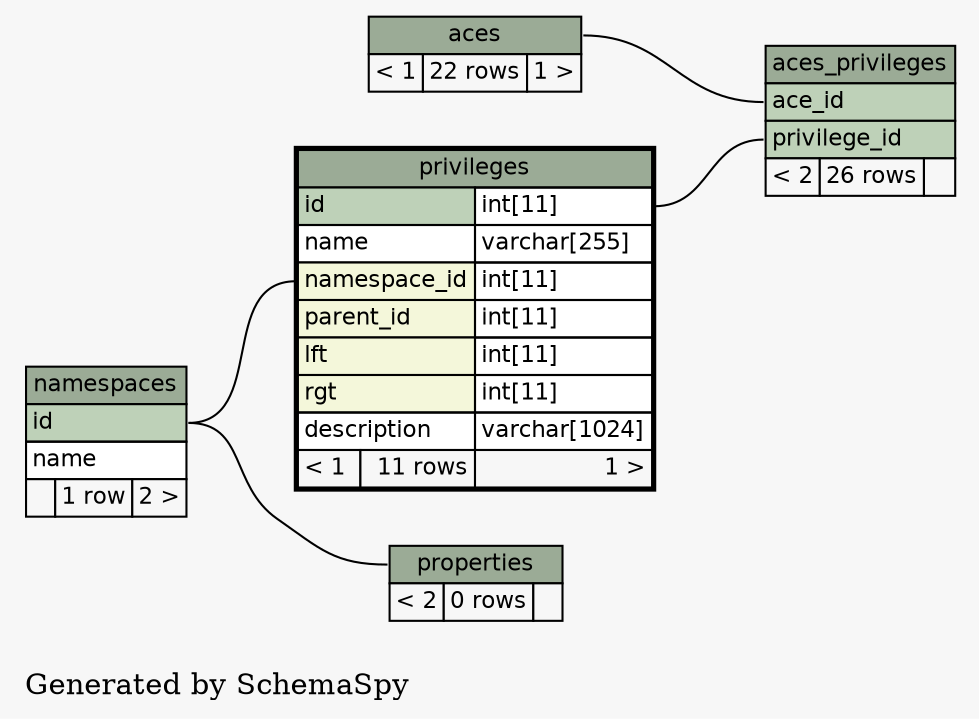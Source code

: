 // dot 2.12 on Linux 2.6.22-1-amd64
digraph "twoDegreesRelationshipsGraph" {
  graph [
    rankdir="RL"
    bgcolor="#f7f7f7"
    label="\nGenerated by SchemaSpy"
    labeljust="l"
  ];
  node [
    fontname="Helvetica"
    fontsize="11"
    shape="plaintext"
  ];
  edge [
    arrowsize="0.8"
  ];
  "aces_privileges":"ace_id":w -> "aces":"aces.heading":e [arrowtail=crowtee arrowhead=none];
  "aces_privileges":"privilege_id":w -> "privileges":"id.type":e [arrowtail=crowtee arrowhead=none];
  "privileges":"namespace_id":w -> "namespaces":"id":e [arrowtail=crowtee arrowhead=none];
  "properties":"properties.heading":w -> "namespaces":"id":e [arrowtail=crowtee arrowhead=none];
  "aces" [
    label=<
    <TABLE BORDER="0" CELLBORDER="1" CELLSPACING="0" BGCOLOR="#ffffff">
      <TR><TD PORT="aces.heading" COLSPAN="3" BGCOLOR="#9bab96" ALIGN="CENTER">aces</TD></TR>
      <TR><TD ALIGN="LEFT" BGCOLOR="#f7f7f7">&lt; 1</TD><TD ALIGN="RIGHT" BGCOLOR="#f7f7f7">22 rows</TD><TD ALIGN="RIGHT" BGCOLOR="#f7f7f7">1 &gt;</TD></TR>
    </TABLE>>
    URL="aces.html#graph"
    tooltip="aces"
  ];
  "aces_privileges" [
    label=<
    <TABLE BORDER="0" CELLBORDER="1" CELLSPACING="0" BGCOLOR="#ffffff">
      <TR><TD PORT="aces_privileges.heading" COLSPAN="3" BGCOLOR="#9bab96" ALIGN="CENTER">aces_privileges</TD></TR>
      <TR><TD PORT="ace_id" COLSPAN="3" BGCOLOR="#bed1b8" ALIGN="LEFT">ace_id</TD></TR>
      <TR><TD PORT="privilege_id" COLSPAN="3" BGCOLOR="#bed1b8" ALIGN="LEFT">privilege_id</TD></TR>
      <TR><TD ALIGN="LEFT" BGCOLOR="#f7f7f7">&lt; 2</TD><TD ALIGN="RIGHT" BGCOLOR="#f7f7f7">26 rows</TD><TD ALIGN="RIGHT" BGCOLOR="#f7f7f7">  </TD></TR>
    </TABLE>>
    URL="aces_privileges.html#graph"
    tooltip="aces_privileges"
  ];
  "namespaces" [
    label=<
    <TABLE BORDER="0" CELLBORDER="1" CELLSPACING="0" BGCOLOR="#ffffff">
      <TR><TD PORT="namespaces.heading" COLSPAN="3" BGCOLOR="#9bab96" ALIGN="CENTER">namespaces</TD></TR>
      <TR><TD PORT="id" COLSPAN="3" BGCOLOR="#bed1b8" ALIGN="LEFT">id</TD></TR>
      <TR><TD PORT="name" COLSPAN="3" ALIGN="LEFT">name</TD></TR>
      <TR><TD ALIGN="LEFT" BGCOLOR="#f7f7f7">  </TD><TD ALIGN="RIGHT" BGCOLOR="#f7f7f7">1 row</TD><TD ALIGN="RIGHT" BGCOLOR="#f7f7f7">2 &gt;</TD></TR>
    </TABLE>>
    URL="namespaces.html#graph"
    tooltip="namespaces"
  ];
  "privileges" [
    label=<
    <TABLE BORDER="2" CELLBORDER="1" CELLSPACING="0" BGCOLOR="#ffffff">
      <TR><TD PORT="privileges.heading" COLSPAN="3" BGCOLOR="#9bab96" ALIGN="CENTER">privileges</TD></TR>
      <TR><TD PORT="id" COLSPAN="2" BGCOLOR="#bed1b8" ALIGN="LEFT">id</TD><TD PORT="id.type" ALIGN="LEFT">int[11]</TD></TR>
      <TR><TD PORT="name" COLSPAN="2" ALIGN="LEFT">name</TD><TD PORT="name.type" ALIGN="LEFT">varchar[255]</TD></TR>
      <TR><TD PORT="namespace_id" COLSPAN="2" BGCOLOR="#f4f7da" ALIGN="LEFT">namespace_id</TD><TD PORT="namespace_id.type" ALIGN="LEFT">int[11]</TD></TR>
      <TR><TD PORT="parent_id" COLSPAN="2" BGCOLOR="#f4f7da" ALIGN="LEFT">parent_id</TD><TD PORT="parent_id.type" ALIGN="LEFT">int[11]</TD></TR>
      <TR><TD PORT="lft" COLSPAN="2" BGCOLOR="#f4f7da" ALIGN="LEFT">lft</TD><TD PORT="lft.type" ALIGN="LEFT">int[11]</TD></TR>
      <TR><TD PORT="rgt" COLSPAN="2" BGCOLOR="#f4f7da" ALIGN="LEFT">rgt</TD><TD PORT="rgt.type" ALIGN="LEFT">int[11]</TD></TR>
      <TR><TD PORT="description" COLSPAN="2" ALIGN="LEFT">description</TD><TD PORT="description.type" ALIGN="LEFT">varchar[1024]</TD></TR>
      <TR><TD ALIGN="LEFT" BGCOLOR="#f7f7f7">&lt; 1</TD><TD ALIGN="RIGHT" BGCOLOR="#f7f7f7">11 rows</TD><TD ALIGN="RIGHT" BGCOLOR="#f7f7f7">1 &gt;</TD></TR>
    </TABLE>>
    URL="privileges.html#"
    tooltip="privileges"
  ];
  "properties" [
    label=<
    <TABLE BORDER="0" CELLBORDER="1" CELLSPACING="0" BGCOLOR="#ffffff">
      <TR><TD PORT="properties.heading" COLSPAN="3" BGCOLOR="#9bab96" ALIGN="CENTER">properties</TD></TR>
      <TR><TD ALIGN="LEFT" BGCOLOR="#f7f7f7">&lt; 2</TD><TD ALIGN="RIGHT" BGCOLOR="#f7f7f7">0 rows</TD><TD ALIGN="RIGHT" BGCOLOR="#f7f7f7">  </TD></TR>
    </TABLE>>
    URL="properties.html#graph"
    tooltip="properties"
  ];
}
